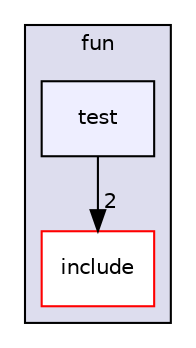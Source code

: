 digraph "/home/fascar/temp/adore/libadore/libadore/adore/fun/test" {
  compound=true
  node [ fontsize="10", fontname="Helvetica"];
  edge [ labelfontsize="10", labelfontname="Helvetica"];
  subgraph clusterdir_649591276c0eecc8bf797bbe7897dd04 {
    graph [ bgcolor="#ddddee", pencolor="black", label="fun" fontname="Helvetica", fontsize="10", URL="dir_649591276c0eecc8bf797bbe7897dd04.html"]
  dir_1c9e2ebb94a392b955ee65bcbee8dfb9 [shape=box label="include" fillcolor="white" style="filled" color="red" URL="dir_1c9e2ebb94a392b955ee65bcbee8dfb9.html"];
  dir_7a42b3e77ae265225db1ef471e650b43 [shape=box, label="test", style="filled", fillcolor="#eeeeff", pencolor="black", URL="dir_7a42b3e77ae265225db1ef471e650b43.html"];
  }
  dir_7a42b3e77ae265225db1ef471e650b43->dir_1c9e2ebb94a392b955ee65bcbee8dfb9 [headlabel="2", labeldistance=1.5 headhref="dir_000080_000049.html"];
}
